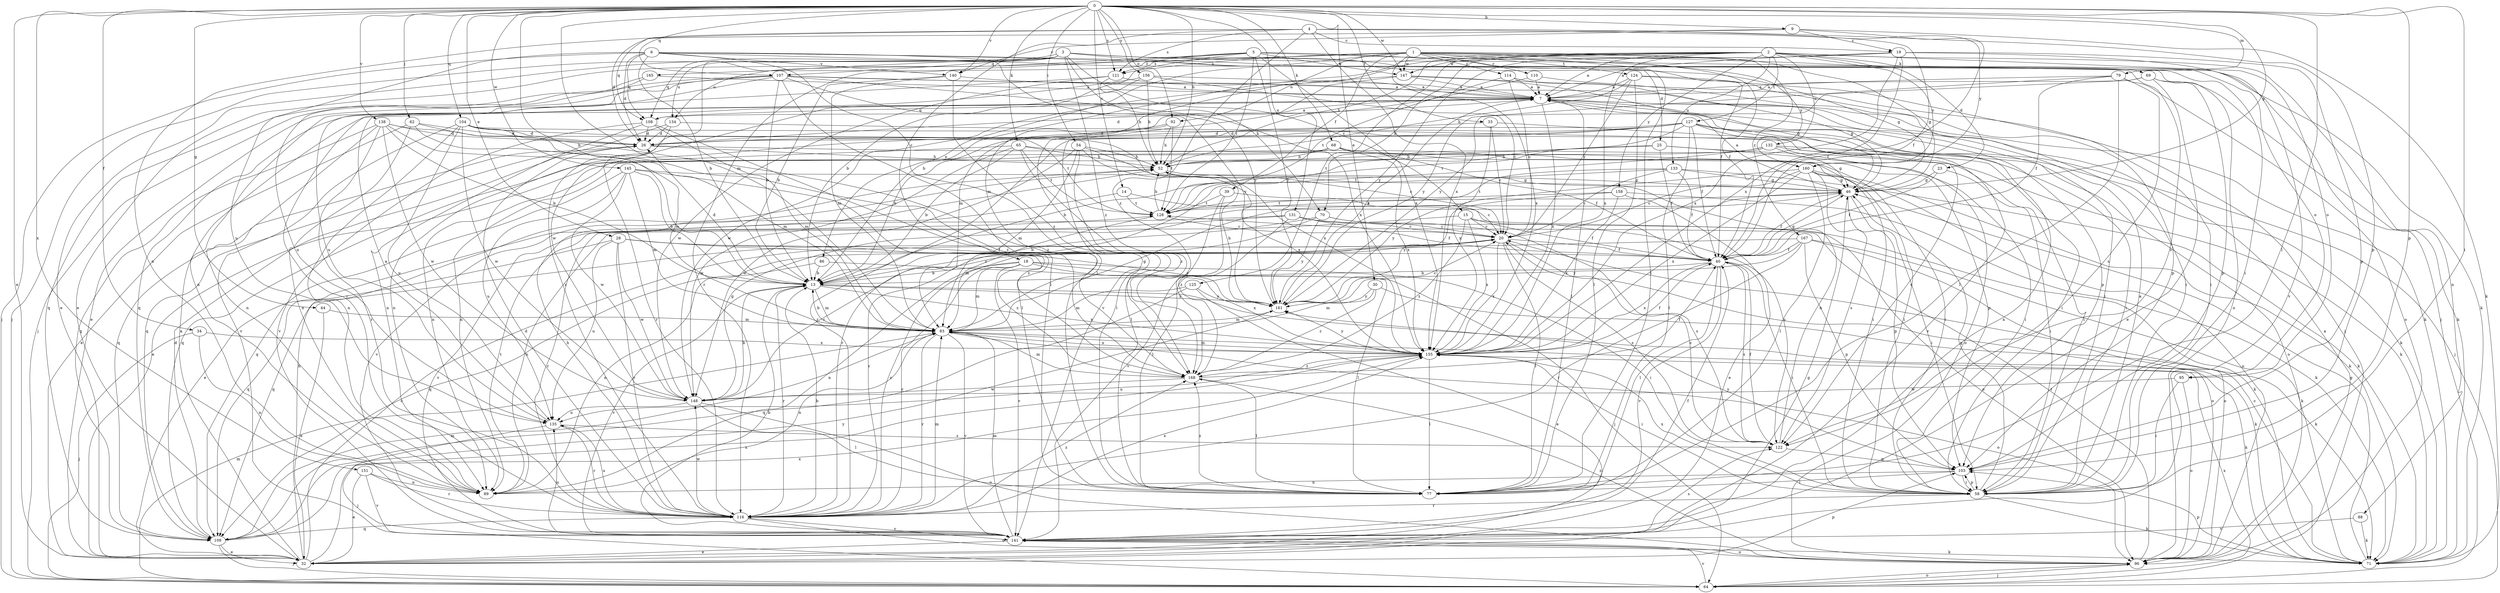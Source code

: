 strict digraph  {
0;
1;
2;
3;
4;
5;
6;
7;
9;
13;
14;
15;
18;
19;
20;
23;
25;
26;
28;
30;
32;
33;
34;
39;
40;
44;
46;
52;
54;
58;
62;
64;
65;
68;
69;
70;
71;
77;
79;
83;
86;
88;
89;
92;
95;
96;
103;
104;
107;
108;
109;
110;
114;
116;
121;
122;
124;
125;
127;
128;
131;
132;
133;
134;
135;
138;
140;
141;
145;
147;
148;
151;
155;
156;
158;
160;
161;
165;
167;
168;
0 -> 9  [label=b];
0 -> 13  [label=b];
0 -> 14  [label=c];
0 -> 28  [label=e];
0 -> 30  [label=e];
0 -> 32  [label=e];
0 -> 33  [label=f];
0 -> 34  [label=f];
0 -> 44  [label=g];
0 -> 46  [label=g];
0 -> 52  [label=h];
0 -> 54  [label=i];
0 -> 58  [label=i];
0 -> 62  [label=j];
0 -> 65  [label=k];
0 -> 68  [label=k];
0 -> 77  [label=l];
0 -> 79  [label=m];
0 -> 83  [label=m];
0 -> 92  [label=o];
0 -> 103  [label=p];
0 -> 104  [label=q];
0 -> 107  [label=q];
0 -> 121  [label=s];
0 -> 131  [label=u];
0 -> 138  [label=v];
0 -> 140  [label=v];
0 -> 145  [label=w];
0 -> 147  [label=w];
0 -> 151  [label=x];
0 -> 156  [label=y];
1 -> 32  [label=e];
1 -> 39  [label=f];
1 -> 40  [label=f];
1 -> 46  [label=g];
1 -> 64  [label=j];
1 -> 77  [label=l];
1 -> 86  [label=n];
1 -> 92  [label=o];
1 -> 110  [label=r];
1 -> 114  [label=r];
1 -> 121  [label=s];
1 -> 124  [label=t];
1 -> 147  [label=w];
1 -> 155  [label=x];
1 -> 165  [label=z];
1 -> 167  [label=z];
2 -> 7  [label=a];
2 -> 13  [label=b];
2 -> 23  [label=d];
2 -> 52  [label=h];
2 -> 69  [label=k];
2 -> 70  [label=k];
2 -> 83  [label=m];
2 -> 88  [label=n];
2 -> 95  [label=o];
2 -> 125  [label=t];
2 -> 127  [label=t];
2 -> 132  [label=u];
2 -> 133  [label=u];
2 -> 155  [label=x];
2 -> 158  [label=y];
2 -> 160  [label=y];
3 -> 15  [label=c];
3 -> 25  [label=d];
3 -> 32  [label=e];
3 -> 46  [label=g];
3 -> 64  [label=j];
3 -> 70  [label=k];
3 -> 71  [label=k];
3 -> 95  [label=o];
3 -> 107  [label=q];
3 -> 108  [label=q];
3 -> 116  [label=r];
3 -> 134  [label=u];
3 -> 168  [label=z];
4 -> 18  [label=c];
4 -> 19  [label=c];
4 -> 40  [label=f];
4 -> 89  [label=n];
4 -> 103  [label=p];
4 -> 108  [label=q];
4 -> 121  [label=s];
4 -> 155  [label=x];
4 -> 160  [label=y];
4 -> 168  [label=z];
5 -> 13  [label=b];
5 -> 40  [label=f];
5 -> 116  [label=r];
5 -> 121  [label=s];
5 -> 128  [label=t];
5 -> 134  [label=u];
5 -> 147  [label=w];
5 -> 155  [label=x];
5 -> 160  [label=y];
5 -> 161  [label=y];
6 -> 13  [label=b];
6 -> 26  [label=d];
6 -> 58  [label=i];
6 -> 64  [label=j];
6 -> 77  [label=l];
6 -> 96  [label=o];
6 -> 108  [label=q];
6 -> 122  [label=s];
6 -> 135  [label=u];
6 -> 140  [label=v];
6 -> 161  [label=y];
7 -> 26  [label=d];
7 -> 58  [label=i];
7 -> 77  [label=l];
7 -> 103  [label=p];
7 -> 108  [label=q];
7 -> 155  [label=x];
9 -> 19  [label=c];
9 -> 26  [label=d];
9 -> 71  [label=k];
9 -> 140  [label=v];
9 -> 155  [label=x];
13 -> 20  [label=c];
13 -> 26  [label=d];
13 -> 71  [label=k];
13 -> 83  [label=m];
13 -> 116  [label=r];
13 -> 141  [label=v];
13 -> 155  [label=x];
13 -> 161  [label=y];
14 -> 32  [label=e];
14 -> 122  [label=s];
14 -> 128  [label=t];
15 -> 20  [label=c];
15 -> 40  [label=f];
15 -> 89  [label=n];
15 -> 96  [label=o];
15 -> 155  [label=x];
15 -> 168  [label=z];
18 -> 13  [label=b];
18 -> 58  [label=i];
18 -> 64  [label=j];
18 -> 83  [label=m];
18 -> 89  [label=n];
18 -> 116  [label=r];
18 -> 141  [label=v];
18 -> 155  [label=x];
19 -> 7  [label=a];
19 -> 40  [label=f];
19 -> 103  [label=p];
19 -> 141  [label=v];
19 -> 147  [label=w];
19 -> 155  [label=x];
19 -> 161  [label=y];
20 -> 40  [label=f];
20 -> 77  [label=l];
20 -> 96  [label=o];
20 -> 109  [label=q];
20 -> 122  [label=s];
20 -> 155  [label=x];
23 -> 40  [label=f];
23 -> 46  [label=g];
23 -> 58  [label=i];
25 -> 13  [label=b];
25 -> 40  [label=f];
25 -> 52  [label=h];
25 -> 58  [label=i];
25 -> 71  [label=k];
26 -> 52  [label=h];
26 -> 58  [label=i];
26 -> 109  [label=q];
28 -> 40  [label=f];
28 -> 109  [label=q];
28 -> 116  [label=r];
28 -> 135  [label=u];
28 -> 148  [label=w];
28 -> 161  [label=y];
28 -> 168  [label=z];
30 -> 71  [label=k];
30 -> 83  [label=m];
30 -> 161  [label=y];
30 -> 168  [label=z];
32 -> 7  [label=a];
32 -> 20  [label=c];
32 -> 46  [label=g];
32 -> 52  [label=h];
32 -> 103  [label=p];
32 -> 155  [label=x];
33 -> 20  [label=c];
33 -> 26  [label=d];
33 -> 58  [label=i];
33 -> 155  [label=x];
34 -> 64  [label=j];
34 -> 89  [label=n];
34 -> 155  [label=x];
39 -> 20  [label=c];
39 -> 128  [label=t];
39 -> 141  [label=v];
39 -> 168  [label=z];
40 -> 13  [label=b];
40 -> 46  [label=g];
40 -> 58  [label=i];
40 -> 77  [label=l];
40 -> 122  [label=s];
40 -> 141  [label=v];
40 -> 155  [label=x];
44 -> 32  [label=e];
44 -> 83  [label=m];
46 -> 7  [label=a];
46 -> 40  [label=f];
46 -> 58  [label=i];
46 -> 103  [label=p];
46 -> 128  [label=t];
52 -> 46  [label=g];
52 -> 141  [label=v];
54 -> 20  [label=c];
54 -> 52  [label=h];
54 -> 77  [label=l];
54 -> 83  [label=m];
54 -> 148  [label=w];
54 -> 155  [label=x];
58 -> 7  [label=a];
58 -> 46  [label=g];
58 -> 71  [label=k];
58 -> 103  [label=p];
58 -> 116  [label=r];
58 -> 155  [label=x];
62 -> 26  [label=d];
62 -> 32  [label=e];
62 -> 83  [label=m];
62 -> 89  [label=n];
62 -> 168  [label=z];
64 -> 83  [label=m];
64 -> 96  [label=o];
64 -> 141  [label=v];
64 -> 155  [label=x];
65 -> 13  [label=b];
65 -> 52  [label=h];
65 -> 58  [label=i];
65 -> 109  [label=q];
65 -> 128  [label=t];
65 -> 148  [label=w];
65 -> 168  [label=z];
68 -> 32  [label=e];
68 -> 40  [label=f];
68 -> 52  [label=h];
68 -> 58  [label=i];
68 -> 89  [label=n];
68 -> 103  [label=p];
68 -> 155  [label=x];
69 -> 7  [label=a];
69 -> 32  [label=e];
69 -> 71  [label=k];
69 -> 103  [label=p];
69 -> 161  [label=y];
70 -> 13  [label=b];
70 -> 20  [label=c];
70 -> 116  [label=r];
70 -> 122  [label=s];
70 -> 161  [label=y];
71 -> 20  [label=c];
71 -> 46  [label=g];
71 -> 103  [label=p];
77 -> 168  [label=z];
79 -> 7  [label=a];
79 -> 40  [label=f];
79 -> 77  [label=l];
79 -> 96  [label=o];
79 -> 122  [label=s];
79 -> 161  [label=y];
83 -> 13  [label=b];
83 -> 46  [label=g];
83 -> 71  [label=k];
83 -> 89  [label=n];
83 -> 96  [label=o];
83 -> 116  [label=r];
83 -> 141  [label=v];
83 -> 155  [label=x];
86 -> 13  [label=b];
86 -> 77  [label=l];
86 -> 89  [label=n];
88 -> 71  [label=k];
88 -> 141  [label=v];
89 -> 128  [label=t];
92 -> 26  [label=d];
92 -> 52  [label=h];
92 -> 77  [label=l];
92 -> 128  [label=t];
95 -> 58  [label=i];
95 -> 96  [label=o];
95 -> 148  [label=w];
96 -> 7  [label=a];
96 -> 64  [label=j];
96 -> 128  [label=t];
96 -> 168  [label=z];
103 -> 58  [label=i];
103 -> 77  [label=l];
103 -> 89  [label=n];
103 -> 161  [label=y];
104 -> 26  [label=d];
104 -> 89  [label=n];
104 -> 96  [label=o];
104 -> 135  [label=u];
104 -> 141  [label=v];
104 -> 148  [label=w];
104 -> 155  [label=x];
104 -> 168  [label=z];
107 -> 7  [label=a];
107 -> 13  [label=b];
107 -> 32  [label=e];
107 -> 64  [label=j];
107 -> 71  [label=k];
107 -> 77  [label=l];
107 -> 89  [label=n];
107 -> 135  [label=u];
107 -> 155  [label=x];
107 -> 161  [label=y];
108 -> 7  [label=a];
108 -> 26  [label=d];
108 -> 77  [label=l];
108 -> 83  [label=m];
108 -> 89  [label=n];
108 -> 141  [label=v];
109 -> 26  [label=d];
109 -> 32  [label=e];
109 -> 64  [label=j];
109 -> 83  [label=m];
109 -> 155  [label=x];
109 -> 161  [label=y];
110 -> 7  [label=a];
110 -> 58  [label=i];
110 -> 83  [label=m];
114 -> 7  [label=a];
114 -> 20  [label=c];
114 -> 46  [label=g];
114 -> 128  [label=t];
116 -> 13  [label=b];
116 -> 20  [label=c];
116 -> 26  [label=d];
116 -> 52  [label=h];
116 -> 83  [label=m];
116 -> 96  [label=o];
116 -> 109  [label=q];
116 -> 135  [label=u];
116 -> 141  [label=v];
116 -> 148  [label=w];
116 -> 155  [label=x];
116 -> 168  [label=z];
121 -> 7  [label=a];
121 -> 52  [label=h];
121 -> 109  [label=q];
121 -> 148  [label=w];
122 -> 20  [label=c];
122 -> 40  [label=f];
122 -> 52  [label=h];
122 -> 103  [label=p];
124 -> 7  [label=a];
124 -> 20  [label=c];
124 -> 52  [label=h];
124 -> 58  [label=i];
124 -> 77  [label=l];
124 -> 103  [label=p];
125 -> 32  [label=e];
125 -> 83  [label=m];
125 -> 109  [label=q];
125 -> 161  [label=y];
127 -> 13  [label=b];
127 -> 26  [label=d];
127 -> 40  [label=f];
127 -> 58  [label=i];
127 -> 64  [label=j];
127 -> 71  [label=k];
127 -> 77  [label=l];
127 -> 89  [label=n];
127 -> 116  [label=r];
127 -> 128  [label=t];
127 -> 141  [label=v];
128 -> 20  [label=c];
128 -> 52  [label=h];
128 -> 83  [label=m];
131 -> 20  [label=c];
131 -> 40  [label=f];
131 -> 71  [label=k];
131 -> 77  [label=l];
131 -> 116  [label=r];
131 -> 141  [label=v];
132 -> 46  [label=g];
132 -> 52  [label=h];
132 -> 58  [label=i];
132 -> 89  [label=n];
132 -> 96  [label=o];
132 -> 128  [label=t];
133 -> 20  [label=c];
133 -> 40  [label=f];
133 -> 46  [label=g];
133 -> 71  [label=k];
133 -> 116  [label=r];
133 -> 128  [label=t];
134 -> 26  [label=d];
134 -> 109  [label=q];
134 -> 116  [label=r];
134 -> 122  [label=s];
135 -> 7  [label=a];
135 -> 64  [label=j];
135 -> 116  [label=r];
135 -> 122  [label=s];
138 -> 13  [label=b];
138 -> 26  [label=d];
138 -> 83  [label=m];
138 -> 89  [label=n];
138 -> 109  [label=q];
138 -> 116  [label=r];
138 -> 128  [label=t];
138 -> 148  [label=w];
140 -> 7  [label=a];
140 -> 13  [label=b];
140 -> 83  [label=m];
140 -> 168  [label=z];
141 -> 7  [label=a];
141 -> 13  [label=b];
141 -> 32  [label=e];
141 -> 40  [label=f];
141 -> 71  [label=k];
141 -> 83  [label=m];
141 -> 96  [label=o];
141 -> 122  [label=s];
141 -> 135  [label=u];
145 -> 13  [label=b];
145 -> 46  [label=g];
145 -> 83  [label=m];
145 -> 109  [label=q];
145 -> 135  [label=u];
145 -> 148  [label=w];
145 -> 168  [label=z];
147 -> 7  [label=a];
147 -> 46  [label=g];
147 -> 64  [label=j];
147 -> 141  [label=v];
147 -> 148  [label=w];
148 -> 13  [label=b];
148 -> 20  [label=c];
148 -> 46  [label=g];
148 -> 77  [label=l];
148 -> 96  [label=o];
148 -> 135  [label=u];
151 -> 32  [label=e];
151 -> 89  [label=n];
151 -> 116  [label=r];
151 -> 141  [label=v];
155 -> 40  [label=f];
155 -> 58  [label=i];
155 -> 77  [label=l];
155 -> 83  [label=m];
155 -> 135  [label=u];
155 -> 161  [label=y];
155 -> 168  [label=z];
156 -> 7  [label=a];
156 -> 20  [label=c];
156 -> 52  [label=h];
156 -> 116  [label=r];
156 -> 148  [label=w];
158 -> 32  [label=e];
158 -> 71  [label=k];
158 -> 128  [label=t];
158 -> 155  [label=x];
158 -> 161  [label=y];
160 -> 20  [label=c];
160 -> 46  [label=g];
160 -> 71  [label=k];
160 -> 77  [label=l];
160 -> 96  [label=o];
160 -> 122  [label=s];
160 -> 155  [label=x];
160 -> 161  [label=y];
161 -> 7  [label=a];
161 -> 20  [label=c];
161 -> 52  [label=h];
161 -> 83  [label=m];
165 -> 7  [label=a];
165 -> 109  [label=q];
165 -> 135  [label=u];
167 -> 40  [label=f];
167 -> 71  [label=k];
167 -> 96  [label=o];
167 -> 103  [label=p];
167 -> 109  [label=q];
167 -> 116  [label=r];
167 -> 161  [label=y];
168 -> 40  [label=f];
168 -> 77  [label=l];
168 -> 83  [label=m];
168 -> 148  [label=w];
}
